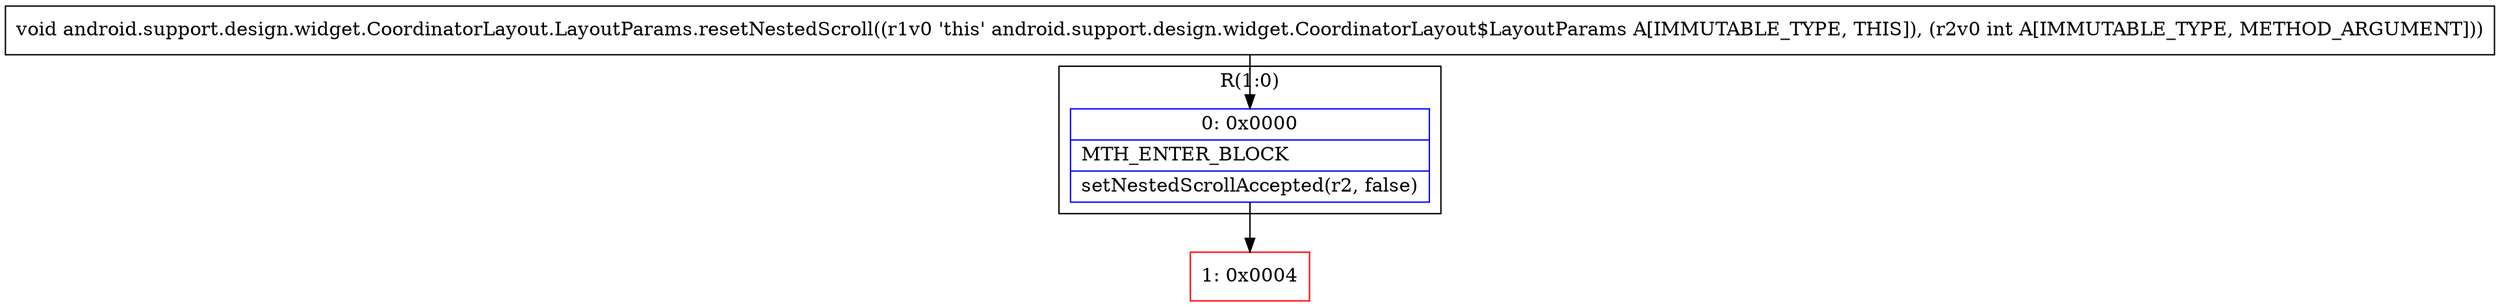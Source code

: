 digraph "CFG forandroid.support.design.widget.CoordinatorLayout.LayoutParams.resetNestedScroll(I)V" {
subgraph cluster_Region_1090293666 {
label = "R(1:0)";
node [shape=record,color=blue];
Node_0 [shape=record,label="{0\:\ 0x0000|MTH_ENTER_BLOCK\l|setNestedScrollAccepted(r2, false)\l}"];
}
Node_1 [shape=record,color=red,label="{1\:\ 0x0004}"];
MethodNode[shape=record,label="{void android.support.design.widget.CoordinatorLayout.LayoutParams.resetNestedScroll((r1v0 'this' android.support.design.widget.CoordinatorLayout$LayoutParams A[IMMUTABLE_TYPE, THIS]), (r2v0 int A[IMMUTABLE_TYPE, METHOD_ARGUMENT])) }"];
MethodNode -> Node_0;
Node_0 -> Node_1;
}

